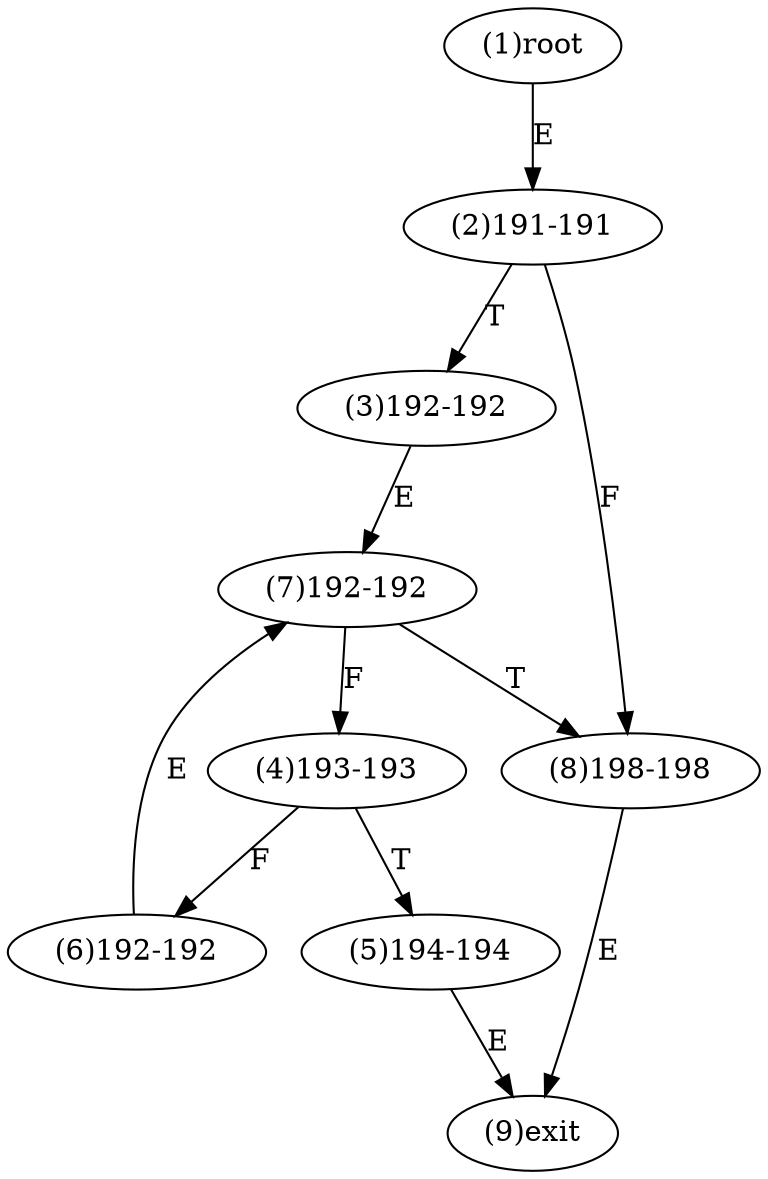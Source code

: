 digraph "" { 
1[ label="(1)root"];
2[ label="(2)191-191"];
3[ label="(3)192-192"];
4[ label="(4)193-193"];
5[ label="(5)194-194"];
6[ label="(6)192-192"];
7[ label="(7)192-192"];
8[ label="(8)198-198"];
9[ label="(9)exit"];
1->2[ label="E"];
2->8[ label="F"];
2->3[ label="T"];
3->7[ label="E"];
4->6[ label="F"];
4->5[ label="T"];
5->9[ label="E"];
6->7[ label="E"];
7->4[ label="F"];
7->8[ label="T"];
8->9[ label="E"];
}